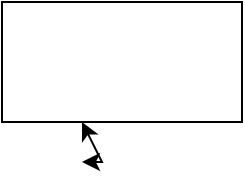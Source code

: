 <mxfile version="21.7.1" type="github">
  <diagram name="Page-1" id="o_hkimmZ5KwBwHlNeUj2">
    <mxGraphModel dx="624" dy="780" grid="1" gridSize="10" guides="1" tooltips="1" connect="1" arrows="1" fold="1" page="1" pageScale="1" pageWidth="850" pageHeight="1100" math="0" shadow="0">
      <root>
        <mxCell id="0" />
        <mxCell id="1" parent="0" />
        <mxCell id="qr_sRyWd8I-bSuoHxUsS-1" value="" style="rounded=0;whiteSpace=wrap;html=1;" vertex="1" parent="1">
          <mxGeometry x="260" y="370" width="120" height="60" as="geometry" />
        </mxCell>
        <mxCell id="qr_sRyWd8I-bSuoHxUsS-2" value="" style="endArrow=classic;startArrow=classic;html=1;rounded=0;" edge="1" parent="1">
          <mxGeometry width="50" height="50" relative="1" as="geometry">
            <mxPoint x="300" y="430" as="sourcePoint" />
            <mxPoint x="300" y="450" as="targetPoint" />
            <Array as="points">
              <mxPoint x="310" y="450" />
            </Array>
          </mxGeometry>
        </mxCell>
      </root>
    </mxGraphModel>
  </diagram>
</mxfile>
